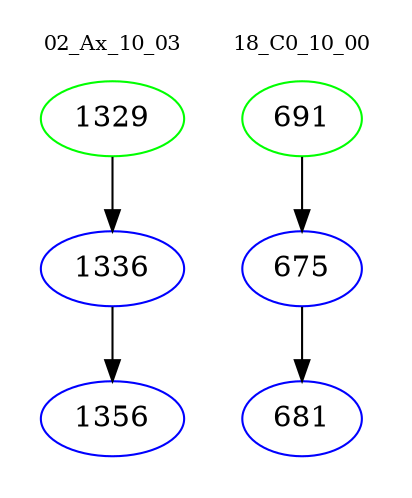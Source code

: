 digraph{
subgraph cluster_0 {
color = white
label = "02_Ax_10_03";
fontsize=10;
T0_1329 [label="1329", color="green"]
T0_1329 -> T0_1336 [color="black"]
T0_1336 [label="1336", color="blue"]
T0_1336 -> T0_1356 [color="black"]
T0_1356 [label="1356", color="blue"]
}
subgraph cluster_1 {
color = white
label = "18_C0_10_00";
fontsize=10;
T1_691 [label="691", color="green"]
T1_691 -> T1_675 [color="black"]
T1_675 [label="675", color="blue"]
T1_675 -> T1_681 [color="black"]
T1_681 [label="681", color="blue"]
}
}
